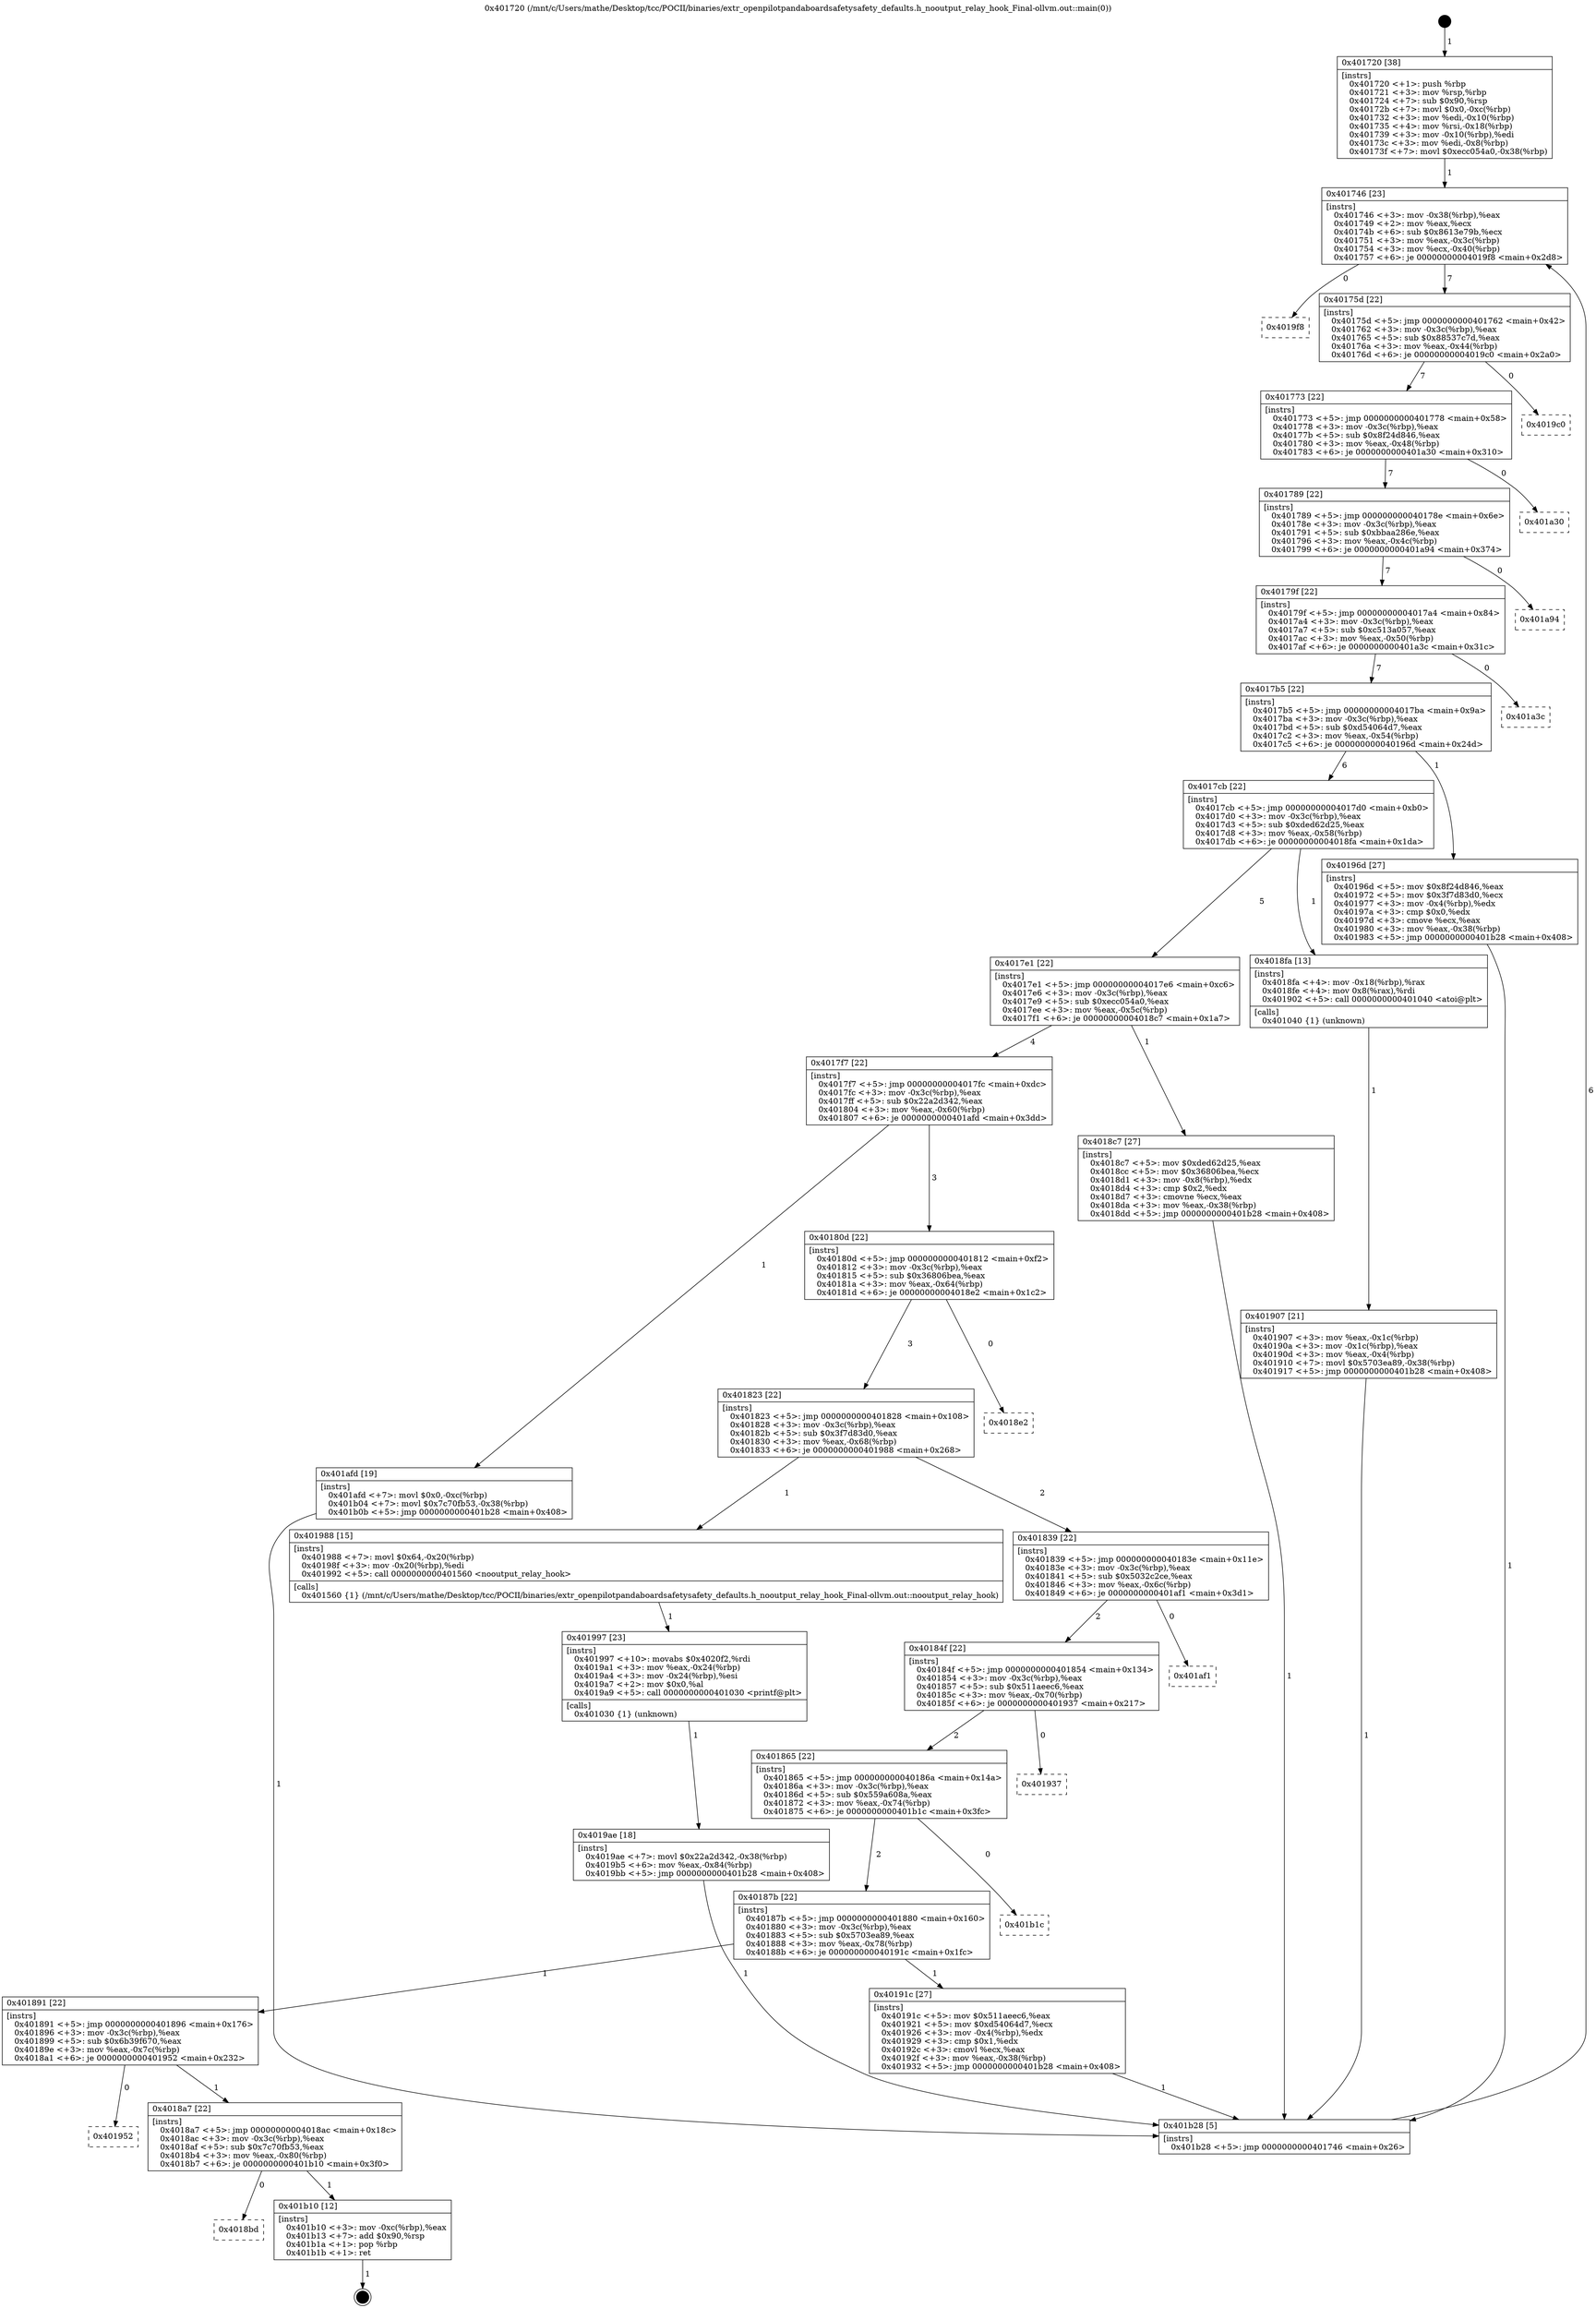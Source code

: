digraph "0x401720" {
  label = "0x401720 (/mnt/c/Users/mathe/Desktop/tcc/POCII/binaries/extr_openpilotpandaboardsafetysafety_defaults.h_nooutput_relay_hook_Final-ollvm.out::main(0))"
  labelloc = "t"
  node[shape=record]

  Entry [label="",width=0.3,height=0.3,shape=circle,fillcolor=black,style=filled]
  "0x401746" [label="{
     0x401746 [23]\l
     | [instrs]\l
     &nbsp;&nbsp;0x401746 \<+3\>: mov -0x38(%rbp),%eax\l
     &nbsp;&nbsp;0x401749 \<+2\>: mov %eax,%ecx\l
     &nbsp;&nbsp;0x40174b \<+6\>: sub $0x8613e79b,%ecx\l
     &nbsp;&nbsp;0x401751 \<+3\>: mov %eax,-0x3c(%rbp)\l
     &nbsp;&nbsp;0x401754 \<+3\>: mov %ecx,-0x40(%rbp)\l
     &nbsp;&nbsp;0x401757 \<+6\>: je 00000000004019f8 \<main+0x2d8\>\l
  }"]
  "0x4019f8" [label="{
     0x4019f8\l
  }", style=dashed]
  "0x40175d" [label="{
     0x40175d [22]\l
     | [instrs]\l
     &nbsp;&nbsp;0x40175d \<+5\>: jmp 0000000000401762 \<main+0x42\>\l
     &nbsp;&nbsp;0x401762 \<+3\>: mov -0x3c(%rbp),%eax\l
     &nbsp;&nbsp;0x401765 \<+5\>: sub $0x88537c7d,%eax\l
     &nbsp;&nbsp;0x40176a \<+3\>: mov %eax,-0x44(%rbp)\l
     &nbsp;&nbsp;0x40176d \<+6\>: je 00000000004019c0 \<main+0x2a0\>\l
  }"]
  Exit [label="",width=0.3,height=0.3,shape=circle,fillcolor=black,style=filled,peripheries=2]
  "0x4019c0" [label="{
     0x4019c0\l
  }", style=dashed]
  "0x401773" [label="{
     0x401773 [22]\l
     | [instrs]\l
     &nbsp;&nbsp;0x401773 \<+5\>: jmp 0000000000401778 \<main+0x58\>\l
     &nbsp;&nbsp;0x401778 \<+3\>: mov -0x3c(%rbp),%eax\l
     &nbsp;&nbsp;0x40177b \<+5\>: sub $0x8f24d846,%eax\l
     &nbsp;&nbsp;0x401780 \<+3\>: mov %eax,-0x48(%rbp)\l
     &nbsp;&nbsp;0x401783 \<+6\>: je 0000000000401a30 \<main+0x310\>\l
  }"]
  "0x4018bd" [label="{
     0x4018bd\l
  }", style=dashed]
  "0x401a30" [label="{
     0x401a30\l
  }", style=dashed]
  "0x401789" [label="{
     0x401789 [22]\l
     | [instrs]\l
     &nbsp;&nbsp;0x401789 \<+5\>: jmp 000000000040178e \<main+0x6e\>\l
     &nbsp;&nbsp;0x40178e \<+3\>: mov -0x3c(%rbp),%eax\l
     &nbsp;&nbsp;0x401791 \<+5\>: sub $0xbbaa286e,%eax\l
     &nbsp;&nbsp;0x401796 \<+3\>: mov %eax,-0x4c(%rbp)\l
     &nbsp;&nbsp;0x401799 \<+6\>: je 0000000000401a94 \<main+0x374\>\l
  }"]
  "0x401b10" [label="{
     0x401b10 [12]\l
     | [instrs]\l
     &nbsp;&nbsp;0x401b10 \<+3\>: mov -0xc(%rbp),%eax\l
     &nbsp;&nbsp;0x401b13 \<+7\>: add $0x90,%rsp\l
     &nbsp;&nbsp;0x401b1a \<+1\>: pop %rbp\l
     &nbsp;&nbsp;0x401b1b \<+1\>: ret\l
  }"]
  "0x401a94" [label="{
     0x401a94\l
  }", style=dashed]
  "0x40179f" [label="{
     0x40179f [22]\l
     | [instrs]\l
     &nbsp;&nbsp;0x40179f \<+5\>: jmp 00000000004017a4 \<main+0x84\>\l
     &nbsp;&nbsp;0x4017a4 \<+3\>: mov -0x3c(%rbp),%eax\l
     &nbsp;&nbsp;0x4017a7 \<+5\>: sub $0xc513a057,%eax\l
     &nbsp;&nbsp;0x4017ac \<+3\>: mov %eax,-0x50(%rbp)\l
     &nbsp;&nbsp;0x4017af \<+6\>: je 0000000000401a3c \<main+0x31c\>\l
  }"]
  "0x4018a7" [label="{
     0x4018a7 [22]\l
     | [instrs]\l
     &nbsp;&nbsp;0x4018a7 \<+5\>: jmp 00000000004018ac \<main+0x18c\>\l
     &nbsp;&nbsp;0x4018ac \<+3\>: mov -0x3c(%rbp),%eax\l
     &nbsp;&nbsp;0x4018af \<+5\>: sub $0x7c70fb53,%eax\l
     &nbsp;&nbsp;0x4018b4 \<+3\>: mov %eax,-0x80(%rbp)\l
     &nbsp;&nbsp;0x4018b7 \<+6\>: je 0000000000401b10 \<main+0x3f0\>\l
  }"]
  "0x401a3c" [label="{
     0x401a3c\l
  }", style=dashed]
  "0x4017b5" [label="{
     0x4017b5 [22]\l
     | [instrs]\l
     &nbsp;&nbsp;0x4017b5 \<+5\>: jmp 00000000004017ba \<main+0x9a\>\l
     &nbsp;&nbsp;0x4017ba \<+3\>: mov -0x3c(%rbp),%eax\l
     &nbsp;&nbsp;0x4017bd \<+5\>: sub $0xd54064d7,%eax\l
     &nbsp;&nbsp;0x4017c2 \<+3\>: mov %eax,-0x54(%rbp)\l
     &nbsp;&nbsp;0x4017c5 \<+6\>: je 000000000040196d \<main+0x24d\>\l
  }"]
  "0x401952" [label="{
     0x401952\l
  }", style=dashed]
  "0x40196d" [label="{
     0x40196d [27]\l
     | [instrs]\l
     &nbsp;&nbsp;0x40196d \<+5\>: mov $0x8f24d846,%eax\l
     &nbsp;&nbsp;0x401972 \<+5\>: mov $0x3f7d83d0,%ecx\l
     &nbsp;&nbsp;0x401977 \<+3\>: mov -0x4(%rbp),%edx\l
     &nbsp;&nbsp;0x40197a \<+3\>: cmp $0x0,%edx\l
     &nbsp;&nbsp;0x40197d \<+3\>: cmove %ecx,%eax\l
     &nbsp;&nbsp;0x401980 \<+3\>: mov %eax,-0x38(%rbp)\l
     &nbsp;&nbsp;0x401983 \<+5\>: jmp 0000000000401b28 \<main+0x408\>\l
  }"]
  "0x4017cb" [label="{
     0x4017cb [22]\l
     | [instrs]\l
     &nbsp;&nbsp;0x4017cb \<+5\>: jmp 00000000004017d0 \<main+0xb0\>\l
     &nbsp;&nbsp;0x4017d0 \<+3\>: mov -0x3c(%rbp),%eax\l
     &nbsp;&nbsp;0x4017d3 \<+5\>: sub $0xded62d25,%eax\l
     &nbsp;&nbsp;0x4017d8 \<+3\>: mov %eax,-0x58(%rbp)\l
     &nbsp;&nbsp;0x4017db \<+6\>: je 00000000004018fa \<main+0x1da\>\l
  }"]
  "0x4019ae" [label="{
     0x4019ae [18]\l
     | [instrs]\l
     &nbsp;&nbsp;0x4019ae \<+7\>: movl $0x22a2d342,-0x38(%rbp)\l
     &nbsp;&nbsp;0x4019b5 \<+6\>: mov %eax,-0x84(%rbp)\l
     &nbsp;&nbsp;0x4019bb \<+5\>: jmp 0000000000401b28 \<main+0x408\>\l
  }"]
  "0x4018fa" [label="{
     0x4018fa [13]\l
     | [instrs]\l
     &nbsp;&nbsp;0x4018fa \<+4\>: mov -0x18(%rbp),%rax\l
     &nbsp;&nbsp;0x4018fe \<+4\>: mov 0x8(%rax),%rdi\l
     &nbsp;&nbsp;0x401902 \<+5\>: call 0000000000401040 \<atoi@plt\>\l
     | [calls]\l
     &nbsp;&nbsp;0x401040 \{1\} (unknown)\l
  }"]
  "0x4017e1" [label="{
     0x4017e1 [22]\l
     | [instrs]\l
     &nbsp;&nbsp;0x4017e1 \<+5\>: jmp 00000000004017e6 \<main+0xc6\>\l
     &nbsp;&nbsp;0x4017e6 \<+3\>: mov -0x3c(%rbp),%eax\l
     &nbsp;&nbsp;0x4017e9 \<+5\>: sub $0xecc054a0,%eax\l
     &nbsp;&nbsp;0x4017ee \<+3\>: mov %eax,-0x5c(%rbp)\l
     &nbsp;&nbsp;0x4017f1 \<+6\>: je 00000000004018c7 \<main+0x1a7\>\l
  }"]
  "0x401997" [label="{
     0x401997 [23]\l
     | [instrs]\l
     &nbsp;&nbsp;0x401997 \<+10\>: movabs $0x4020f2,%rdi\l
     &nbsp;&nbsp;0x4019a1 \<+3\>: mov %eax,-0x24(%rbp)\l
     &nbsp;&nbsp;0x4019a4 \<+3\>: mov -0x24(%rbp),%esi\l
     &nbsp;&nbsp;0x4019a7 \<+2\>: mov $0x0,%al\l
     &nbsp;&nbsp;0x4019a9 \<+5\>: call 0000000000401030 \<printf@plt\>\l
     | [calls]\l
     &nbsp;&nbsp;0x401030 \{1\} (unknown)\l
  }"]
  "0x4018c7" [label="{
     0x4018c7 [27]\l
     | [instrs]\l
     &nbsp;&nbsp;0x4018c7 \<+5\>: mov $0xded62d25,%eax\l
     &nbsp;&nbsp;0x4018cc \<+5\>: mov $0x36806bea,%ecx\l
     &nbsp;&nbsp;0x4018d1 \<+3\>: mov -0x8(%rbp),%edx\l
     &nbsp;&nbsp;0x4018d4 \<+3\>: cmp $0x2,%edx\l
     &nbsp;&nbsp;0x4018d7 \<+3\>: cmovne %ecx,%eax\l
     &nbsp;&nbsp;0x4018da \<+3\>: mov %eax,-0x38(%rbp)\l
     &nbsp;&nbsp;0x4018dd \<+5\>: jmp 0000000000401b28 \<main+0x408\>\l
  }"]
  "0x4017f7" [label="{
     0x4017f7 [22]\l
     | [instrs]\l
     &nbsp;&nbsp;0x4017f7 \<+5\>: jmp 00000000004017fc \<main+0xdc\>\l
     &nbsp;&nbsp;0x4017fc \<+3\>: mov -0x3c(%rbp),%eax\l
     &nbsp;&nbsp;0x4017ff \<+5\>: sub $0x22a2d342,%eax\l
     &nbsp;&nbsp;0x401804 \<+3\>: mov %eax,-0x60(%rbp)\l
     &nbsp;&nbsp;0x401807 \<+6\>: je 0000000000401afd \<main+0x3dd\>\l
  }"]
  "0x401b28" [label="{
     0x401b28 [5]\l
     | [instrs]\l
     &nbsp;&nbsp;0x401b28 \<+5\>: jmp 0000000000401746 \<main+0x26\>\l
  }"]
  "0x401720" [label="{
     0x401720 [38]\l
     | [instrs]\l
     &nbsp;&nbsp;0x401720 \<+1\>: push %rbp\l
     &nbsp;&nbsp;0x401721 \<+3\>: mov %rsp,%rbp\l
     &nbsp;&nbsp;0x401724 \<+7\>: sub $0x90,%rsp\l
     &nbsp;&nbsp;0x40172b \<+7\>: movl $0x0,-0xc(%rbp)\l
     &nbsp;&nbsp;0x401732 \<+3\>: mov %edi,-0x10(%rbp)\l
     &nbsp;&nbsp;0x401735 \<+4\>: mov %rsi,-0x18(%rbp)\l
     &nbsp;&nbsp;0x401739 \<+3\>: mov -0x10(%rbp),%edi\l
     &nbsp;&nbsp;0x40173c \<+3\>: mov %edi,-0x8(%rbp)\l
     &nbsp;&nbsp;0x40173f \<+7\>: movl $0xecc054a0,-0x38(%rbp)\l
  }"]
  "0x401907" [label="{
     0x401907 [21]\l
     | [instrs]\l
     &nbsp;&nbsp;0x401907 \<+3\>: mov %eax,-0x1c(%rbp)\l
     &nbsp;&nbsp;0x40190a \<+3\>: mov -0x1c(%rbp),%eax\l
     &nbsp;&nbsp;0x40190d \<+3\>: mov %eax,-0x4(%rbp)\l
     &nbsp;&nbsp;0x401910 \<+7\>: movl $0x5703ea89,-0x38(%rbp)\l
     &nbsp;&nbsp;0x401917 \<+5\>: jmp 0000000000401b28 \<main+0x408\>\l
  }"]
  "0x401891" [label="{
     0x401891 [22]\l
     | [instrs]\l
     &nbsp;&nbsp;0x401891 \<+5\>: jmp 0000000000401896 \<main+0x176\>\l
     &nbsp;&nbsp;0x401896 \<+3\>: mov -0x3c(%rbp),%eax\l
     &nbsp;&nbsp;0x401899 \<+5\>: sub $0x6b39f670,%eax\l
     &nbsp;&nbsp;0x40189e \<+3\>: mov %eax,-0x7c(%rbp)\l
     &nbsp;&nbsp;0x4018a1 \<+6\>: je 0000000000401952 \<main+0x232\>\l
  }"]
  "0x401afd" [label="{
     0x401afd [19]\l
     | [instrs]\l
     &nbsp;&nbsp;0x401afd \<+7\>: movl $0x0,-0xc(%rbp)\l
     &nbsp;&nbsp;0x401b04 \<+7\>: movl $0x7c70fb53,-0x38(%rbp)\l
     &nbsp;&nbsp;0x401b0b \<+5\>: jmp 0000000000401b28 \<main+0x408\>\l
  }"]
  "0x40180d" [label="{
     0x40180d [22]\l
     | [instrs]\l
     &nbsp;&nbsp;0x40180d \<+5\>: jmp 0000000000401812 \<main+0xf2\>\l
     &nbsp;&nbsp;0x401812 \<+3\>: mov -0x3c(%rbp),%eax\l
     &nbsp;&nbsp;0x401815 \<+5\>: sub $0x36806bea,%eax\l
     &nbsp;&nbsp;0x40181a \<+3\>: mov %eax,-0x64(%rbp)\l
     &nbsp;&nbsp;0x40181d \<+6\>: je 00000000004018e2 \<main+0x1c2\>\l
  }"]
  "0x40191c" [label="{
     0x40191c [27]\l
     | [instrs]\l
     &nbsp;&nbsp;0x40191c \<+5\>: mov $0x511aeec6,%eax\l
     &nbsp;&nbsp;0x401921 \<+5\>: mov $0xd54064d7,%ecx\l
     &nbsp;&nbsp;0x401926 \<+3\>: mov -0x4(%rbp),%edx\l
     &nbsp;&nbsp;0x401929 \<+3\>: cmp $0x1,%edx\l
     &nbsp;&nbsp;0x40192c \<+3\>: cmovl %ecx,%eax\l
     &nbsp;&nbsp;0x40192f \<+3\>: mov %eax,-0x38(%rbp)\l
     &nbsp;&nbsp;0x401932 \<+5\>: jmp 0000000000401b28 \<main+0x408\>\l
  }"]
  "0x4018e2" [label="{
     0x4018e2\l
  }", style=dashed]
  "0x401823" [label="{
     0x401823 [22]\l
     | [instrs]\l
     &nbsp;&nbsp;0x401823 \<+5\>: jmp 0000000000401828 \<main+0x108\>\l
     &nbsp;&nbsp;0x401828 \<+3\>: mov -0x3c(%rbp),%eax\l
     &nbsp;&nbsp;0x40182b \<+5\>: sub $0x3f7d83d0,%eax\l
     &nbsp;&nbsp;0x401830 \<+3\>: mov %eax,-0x68(%rbp)\l
     &nbsp;&nbsp;0x401833 \<+6\>: je 0000000000401988 \<main+0x268\>\l
  }"]
  "0x40187b" [label="{
     0x40187b [22]\l
     | [instrs]\l
     &nbsp;&nbsp;0x40187b \<+5\>: jmp 0000000000401880 \<main+0x160\>\l
     &nbsp;&nbsp;0x401880 \<+3\>: mov -0x3c(%rbp),%eax\l
     &nbsp;&nbsp;0x401883 \<+5\>: sub $0x5703ea89,%eax\l
     &nbsp;&nbsp;0x401888 \<+3\>: mov %eax,-0x78(%rbp)\l
     &nbsp;&nbsp;0x40188b \<+6\>: je 000000000040191c \<main+0x1fc\>\l
  }"]
  "0x401988" [label="{
     0x401988 [15]\l
     | [instrs]\l
     &nbsp;&nbsp;0x401988 \<+7\>: movl $0x64,-0x20(%rbp)\l
     &nbsp;&nbsp;0x40198f \<+3\>: mov -0x20(%rbp),%edi\l
     &nbsp;&nbsp;0x401992 \<+5\>: call 0000000000401560 \<nooutput_relay_hook\>\l
     | [calls]\l
     &nbsp;&nbsp;0x401560 \{1\} (/mnt/c/Users/mathe/Desktop/tcc/POCII/binaries/extr_openpilotpandaboardsafetysafety_defaults.h_nooutput_relay_hook_Final-ollvm.out::nooutput_relay_hook)\l
  }"]
  "0x401839" [label="{
     0x401839 [22]\l
     | [instrs]\l
     &nbsp;&nbsp;0x401839 \<+5\>: jmp 000000000040183e \<main+0x11e\>\l
     &nbsp;&nbsp;0x40183e \<+3\>: mov -0x3c(%rbp),%eax\l
     &nbsp;&nbsp;0x401841 \<+5\>: sub $0x5032c2ce,%eax\l
     &nbsp;&nbsp;0x401846 \<+3\>: mov %eax,-0x6c(%rbp)\l
     &nbsp;&nbsp;0x401849 \<+6\>: je 0000000000401af1 \<main+0x3d1\>\l
  }"]
  "0x401b1c" [label="{
     0x401b1c\l
  }", style=dashed]
  "0x401af1" [label="{
     0x401af1\l
  }", style=dashed]
  "0x40184f" [label="{
     0x40184f [22]\l
     | [instrs]\l
     &nbsp;&nbsp;0x40184f \<+5\>: jmp 0000000000401854 \<main+0x134\>\l
     &nbsp;&nbsp;0x401854 \<+3\>: mov -0x3c(%rbp),%eax\l
     &nbsp;&nbsp;0x401857 \<+5\>: sub $0x511aeec6,%eax\l
     &nbsp;&nbsp;0x40185c \<+3\>: mov %eax,-0x70(%rbp)\l
     &nbsp;&nbsp;0x40185f \<+6\>: je 0000000000401937 \<main+0x217\>\l
  }"]
  "0x401865" [label="{
     0x401865 [22]\l
     | [instrs]\l
     &nbsp;&nbsp;0x401865 \<+5\>: jmp 000000000040186a \<main+0x14a\>\l
     &nbsp;&nbsp;0x40186a \<+3\>: mov -0x3c(%rbp),%eax\l
     &nbsp;&nbsp;0x40186d \<+5\>: sub $0x559a608a,%eax\l
     &nbsp;&nbsp;0x401872 \<+3\>: mov %eax,-0x74(%rbp)\l
     &nbsp;&nbsp;0x401875 \<+6\>: je 0000000000401b1c \<main+0x3fc\>\l
  }"]
  "0x401937" [label="{
     0x401937\l
  }", style=dashed]
  Entry -> "0x401720" [label=" 1"]
  "0x401746" -> "0x4019f8" [label=" 0"]
  "0x401746" -> "0x40175d" [label=" 7"]
  "0x401b10" -> Exit [label=" 1"]
  "0x40175d" -> "0x4019c0" [label=" 0"]
  "0x40175d" -> "0x401773" [label=" 7"]
  "0x4018a7" -> "0x4018bd" [label=" 0"]
  "0x401773" -> "0x401a30" [label=" 0"]
  "0x401773" -> "0x401789" [label=" 7"]
  "0x4018a7" -> "0x401b10" [label=" 1"]
  "0x401789" -> "0x401a94" [label=" 0"]
  "0x401789" -> "0x40179f" [label=" 7"]
  "0x401891" -> "0x4018a7" [label=" 1"]
  "0x40179f" -> "0x401a3c" [label=" 0"]
  "0x40179f" -> "0x4017b5" [label=" 7"]
  "0x401891" -> "0x401952" [label=" 0"]
  "0x4017b5" -> "0x40196d" [label=" 1"]
  "0x4017b5" -> "0x4017cb" [label=" 6"]
  "0x401afd" -> "0x401b28" [label=" 1"]
  "0x4017cb" -> "0x4018fa" [label=" 1"]
  "0x4017cb" -> "0x4017e1" [label=" 5"]
  "0x4019ae" -> "0x401b28" [label=" 1"]
  "0x4017e1" -> "0x4018c7" [label=" 1"]
  "0x4017e1" -> "0x4017f7" [label=" 4"]
  "0x4018c7" -> "0x401b28" [label=" 1"]
  "0x401720" -> "0x401746" [label=" 1"]
  "0x401b28" -> "0x401746" [label=" 6"]
  "0x4018fa" -> "0x401907" [label=" 1"]
  "0x401907" -> "0x401b28" [label=" 1"]
  "0x401997" -> "0x4019ae" [label=" 1"]
  "0x4017f7" -> "0x401afd" [label=" 1"]
  "0x4017f7" -> "0x40180d" [label=" 3"]
  "0x401988" -> "0x401997" [label=" 1"]
  "0x40180d" -> "0x4018e2" [label=" 0"]
  "0x40180d" -> "0x401823" [label=" 3"]
  "0x40196d" -> "0x401b28" [label=" 1"]
  "0x401823" -> "0x401988" [label=" 1"]
  "0x401823" -> "0x401839" [label=" 2"]
  "0x40187b" -> "0x401891" [label=" 1"]
  "0x401839" -> "0x401af1" [label=" 0"]
  "0x401839" -> "0x40184f" [label=" 2"]
  "0x40187b" -> "0x40191c" [label=" 1"]
  "0x40184f" -> "0x401937" [label=" 0"]
  "0x40184f" -> "0x401865" [label=" 2"]
  "0x40191c" -> "0x401b28" [label=" 1"]
  "0x401865" -> "0x401b1c" [label=" 0"]
  "0x401865" -> "0x40187b" [label=" 2"]
}
